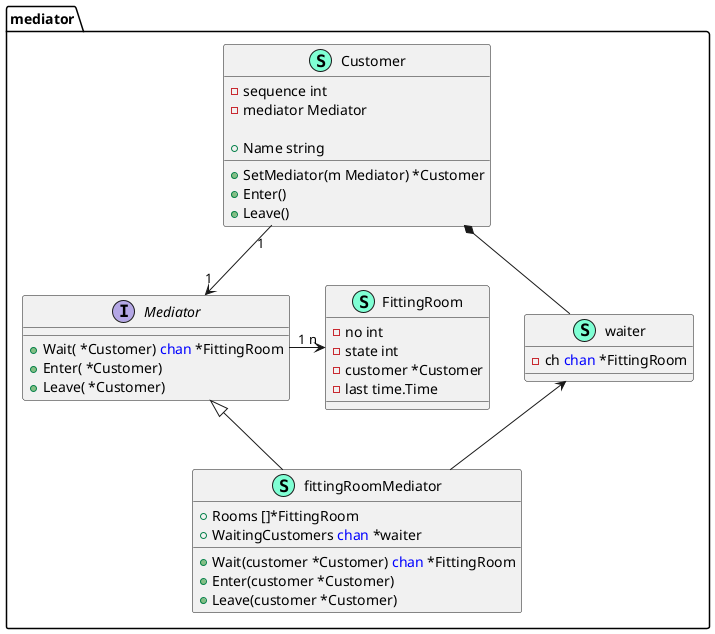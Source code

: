 @startuml
namespace mediator {
    class Customer << (S,Aquamarine) >> {
        - sequence int
        - mediator Mediator

        + Name string

        + SetMediator(m Mediator) *Customer
        + Enter() 
        + Leave() 

    }
    class FittingRoom << (S,Aquamarine) >> {
        - no int
        - state int
        - customer *Customer
        - last time.Time

    }
    interface Mediator  {
        + Wait( *Customer) <font color=blue>chan</font> *FittingRoom
        + Enter( *Customer) 
        + Leave( *Customer) 

    }
    class fittingRoomMediator << (S,Aquamarine) >> {
        + Rooms []*FittingRoom
        + WaitingCustomers <font color=blue>chan</font> *waiter

        + Wait(customer *Customer) <font color=blue>chan</font> *FittingRoom
        + Enter(customer *Customer) 
        + Leave(customer *Customer) 

    }
    class waiter << (S,Aquamarine) >> {
        - ch <font color=blue>chan</font> *FittingRoom

    }
}
"mediator.Customer" "1" --> "1" "mediator.Mediator"

"mediator.Customer" *-- "mediator.waiter"
"mediator.Mediator" "1" -right-> "n" "mediator.FittingRoom"

"mediator.Mediator" <|-- "mediator.fittingRoomMediator"
"mediator.fittingRoomMediator" -up-> "mediator.waiter"

@enduml
